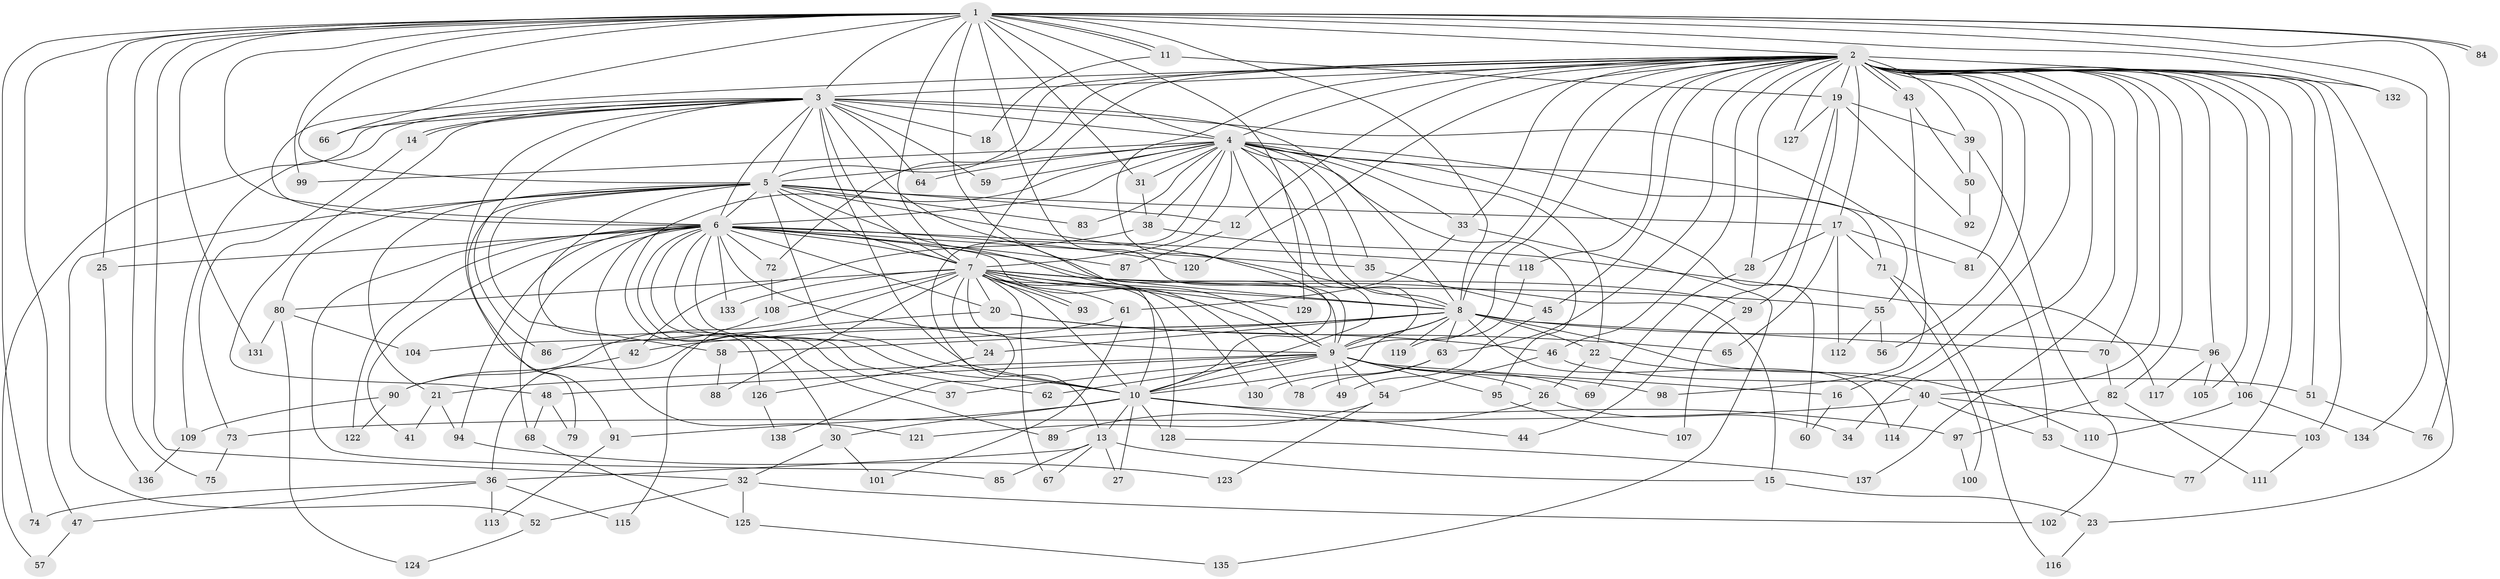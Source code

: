 // Generated by graph-tools (version 1.1) at 2025/45/03/09/25 04:45:28]
// undirected, 138 vertices, 301 edges
graph export_dot {
graph [start="1"]
  node [color=gray90,style=filled];
  1;
  2;
  3;
  4;
  5;
  6;
  7;
  8;
  9;
  10;
  11;
  12;
  13;
  14;
  15;
  16;
  17;
  18;
  19;
  20;
  21;
  22;
  23;
  24;
  25;
  26;
  27;
  28;
  29;
  30;
  31;
  32;
  33;
  34;
  35;
  36;
  37;
  38;
  39;
  40;
  41;
  42;
  43;
  44;
  45;
  46;
  47;
  48;
  49;
  50;
  51;
  52;
  53;
  54;
  55;
  56;
  57;
  58;
  59;
  60;
  61;
  62;
  63;
  64;
  65;
  66;
  67;
  68;
  69;
  70;
  71;
  72;
  73;
  74;
  75;
  76;
  77;
  78;
  79;
  80;
  81;
  82;
  83;
  84;
  85;
  86;
  87;
  88;
  89;
  90;
  91;
  92;
  93;
  94;
  95;
  96;
  97;
  98;
  99;
  100;
  101;
  102;
  103;
  104;
  105;
  106;
  107;
  108;
  109;
  110;
  111;
  112;
  113;
  114;
  115;
  116;
  117;
  118;
  119;
  120;
  121;
  122;
  123;
  124;
  125;
  126;
  127;
  128;
  129;
  130;
  131;
  132;
  133;
  134;
  135;
  136;
  137;
  138;
  1 -- 2;
  1 -- 3;
  1 -- 4;
  1 -- 5;
  1 -- 6;
  1 -- 7;
  1 -- 8;
  1 -- 9;
  1 -- 10;
  1 -- 11;
  1 -- 11;
  1 -- 25;
  1 -- 31;
  1 -- 32;
  1 -- 47;
  1 -- 66;
  1 -- 74;
  1 -- 75;
  1 -- 76;
  1 -- 84;
  1 -- 84;
  1 -- 99;
  1 -- 129;
  1 -- 131;
  1 -- 132;
  1 -- 134;
  2 -- 3;
  2 -- 4;
  2 -- 5;
  2 -- 6;
  2 -- 7;
  2 -- 8;
  2 -- 9;
  2 -- 10;
  2 -- 12;
  2 -- 16;
  2 -- 17;
  2 -- 19;
  2 -- 23;
  2 -- 28;
  2 -- 33;
  2 -- 34;
  2 -- 39;
  2 -- 40;
  2 -- 43;
  2 -- 43;
  2 -- 45;
  2 -- 46;
  2 -- 51;
  2 -- 56;
  2 -- 63;
  2 -- 70;
  2 -- 72;
  2 -- 77;
  2 -- 81;
  2 -- 82;
  2 -- 96;
  2 -- 103;
  2 -- 105;
  2 -- 106;
  2 -- 118;
  2 -- 120;
  2 -- 127;
  2 -- 132;
  2 -- 137;
  3 -- 4;
  3 -- 5;
  3 -- 6;
  3 -- 7;
  3 -- 8;
  3 -- 9;
  3 -- 10;
  3 -- 14;
  3 -- 14;
  3 -- 18;
  3 -- 48;
  3 -- 55;
  3 -- 57;
  3 -- 59;
  3 -- 64;
  3 -- 66;
  3 -- 86;
  3 -- 91;
  3 -- 109;
  4 -- 5;
  4 -- 6;
  4 -- 7;
  4 -- 8;
  4 -- 9;
  4 -- 10;
  4 -- 13;
  4 -- 22;
  4 -- 30;
  4 -- 31;
  4 -- 33;
  4 -- 35;
  4 -- 38;
  4 -- 53;
  4 -- 59;
  4 -- 60;
  4 -- 64;
  4 -- 71;
  4 -- 83;
  4 -- 95;
  4 -- 99;
  5 -- 6;
  5 -- 7;
  5 -- 8;
  5 -- 9;
  5 -- 10;
  5 -- 12;
  5 -- 17;
  5 -- 21;
  5 -- 52;
  5 -- 58;
  5 -- 79;
  5 -- 80;
  5 -- 83;
  5 -- 126;
  6 -- 7;
  6 -- 8;
  6 -- 9;
  6 -- 10;
  6 -- 20;
  6 -- 25;
  6 -- 35;
  6 -- 37;
  6 -- 41;
  6 -- 62;
  6 -- 68;
  6 -- 72;
  6 -- 78;
  6 -- 85;
  6 -- 87;
  6 -- 89;
  6 -- 94;
  6 -- 118;
  6 -- 120;
  6 -- 121;
  6 -- 122;
  6 -- 133;
  7 -- 8;
  7 -- 9;
  7 -- 10;
  7 -- 15;
  7 -- 20;
  7 -- 24;
  7 -- 29;
  7 -- 55;
  7 -- 61;
  7 -- 67;
  7 -- 80;
  7 -- 88;
  7 -- 90;
  7 -- 93;
  7 -- 93;
  7 -- 108;
  7 -- 128;
  7 -- 129;
  7 -- 130;
  7 -- 133;
  7 -- 138;
  8 -- 9;
  8 -- 10;
  8 -- 22;
  8 -- 24;
  8 -- 42;
  8 -- 58;
  8 -- 63;
  8 -- 70;
  8 -- 86;
  8 -- 96;
  8 -- 110;
  8 -- 114;
  8 -- 119;
  9 -- 10;
  9 -- 16;
  9 -- 21;
  9 -- 26;
  9 -- 37;
  9 -- 48;
  9 -- 49;
  9 -- 54;
  9 -- 62;
  9 -- 69;
  9 -- 95;
  9 -- 98;
  10 -- 13;
  10 -- 27;
  10 -- 30;
  10 -- 44;
  10 -- 91;
  10 -- 97;
  10 -- 128;
  11 -- 18;
  11 -- 19;
  12 -- 87;
  13 -- 15;
  13 -- 27;
  13 -- 36;
  13 -- 67;
  13 -- 85;
  14 -- 73;
  15 -- 23;
  16 -- 60;
  17 -- 28;
  17 -- 65;
  17 -- 71;
  17 -- 81;
  17 -- 112;
  19 -- 29;
  19 -- 39;
  19 -- 44;
  19 -- 92;
  19 -- 127;
  20 -- 36;
  20 -- 46;
  20 -- 65;
  21 -- 41;
  21 -- 94;
  22 -- 26;
  22 -- 40;
  23 -- 116;
  24 -- 126;
  25 -- 136;
  26 -- 34;
  26 -- 89;
  28 -- 69;
  29 -- 107;
  30 -- 32;
  30 -- 101;
  31 -- 38;
  32 -- 52;
  32 -- 102;
  32 -- 125;
  33 -- 61;
  33 -- 135;
  35 -- 45;
  36 -- 47;
  36 -- 74;
  36 -- 113;
  36 -- 115;
  38 -- 42;
  38 -- 117;
  39 -- 50;
  39 -- 102;
  40 -- 53;
  40 -- 73;
  40 -- 103;
  40 -- 114;
  42 -- 90;
  43 -- 50;
  43 -- 98;
  45 -- 49;
  46 -- 51;
  46 -- 54;
  47 -- 57;
  48 -- 68;
  48 -- 79;
  50 -- 92;
  51 -- 76;
  52 -- 124;
  53 -- 77;
  54 -- 121;
  54 -- 123;
  55 -- 56;
  55 -- 112;
  58 -- 88;
  61 -- 101;
  61 -- 104;
  63 -- 78;
  63 -- 130;
  68 -- 125;
  70 -- 82;
  71 -- 100;
  71 -- 116;
  72 -- 108;
  73 -- 75;
  80 -- 104;
  80 -- 124;
  80 -- 131;
  82 -- 97;
  82 -- 111;
  90 -- 109;
  90 -- 122;
  91 -- 113;
  94 -- 123;
  95 -- 107;
  96 -- 105;
  96 -- 106;
  96 -- 117;
  97 -- 100;
  103 -- 111;
  106 -- 110;
  106 -- 134;
  108 -- 115;
  109 -- 136;
  118 -- 119;
  125 -- 135;
  126 -- 138;
  128 -- 137;
}

